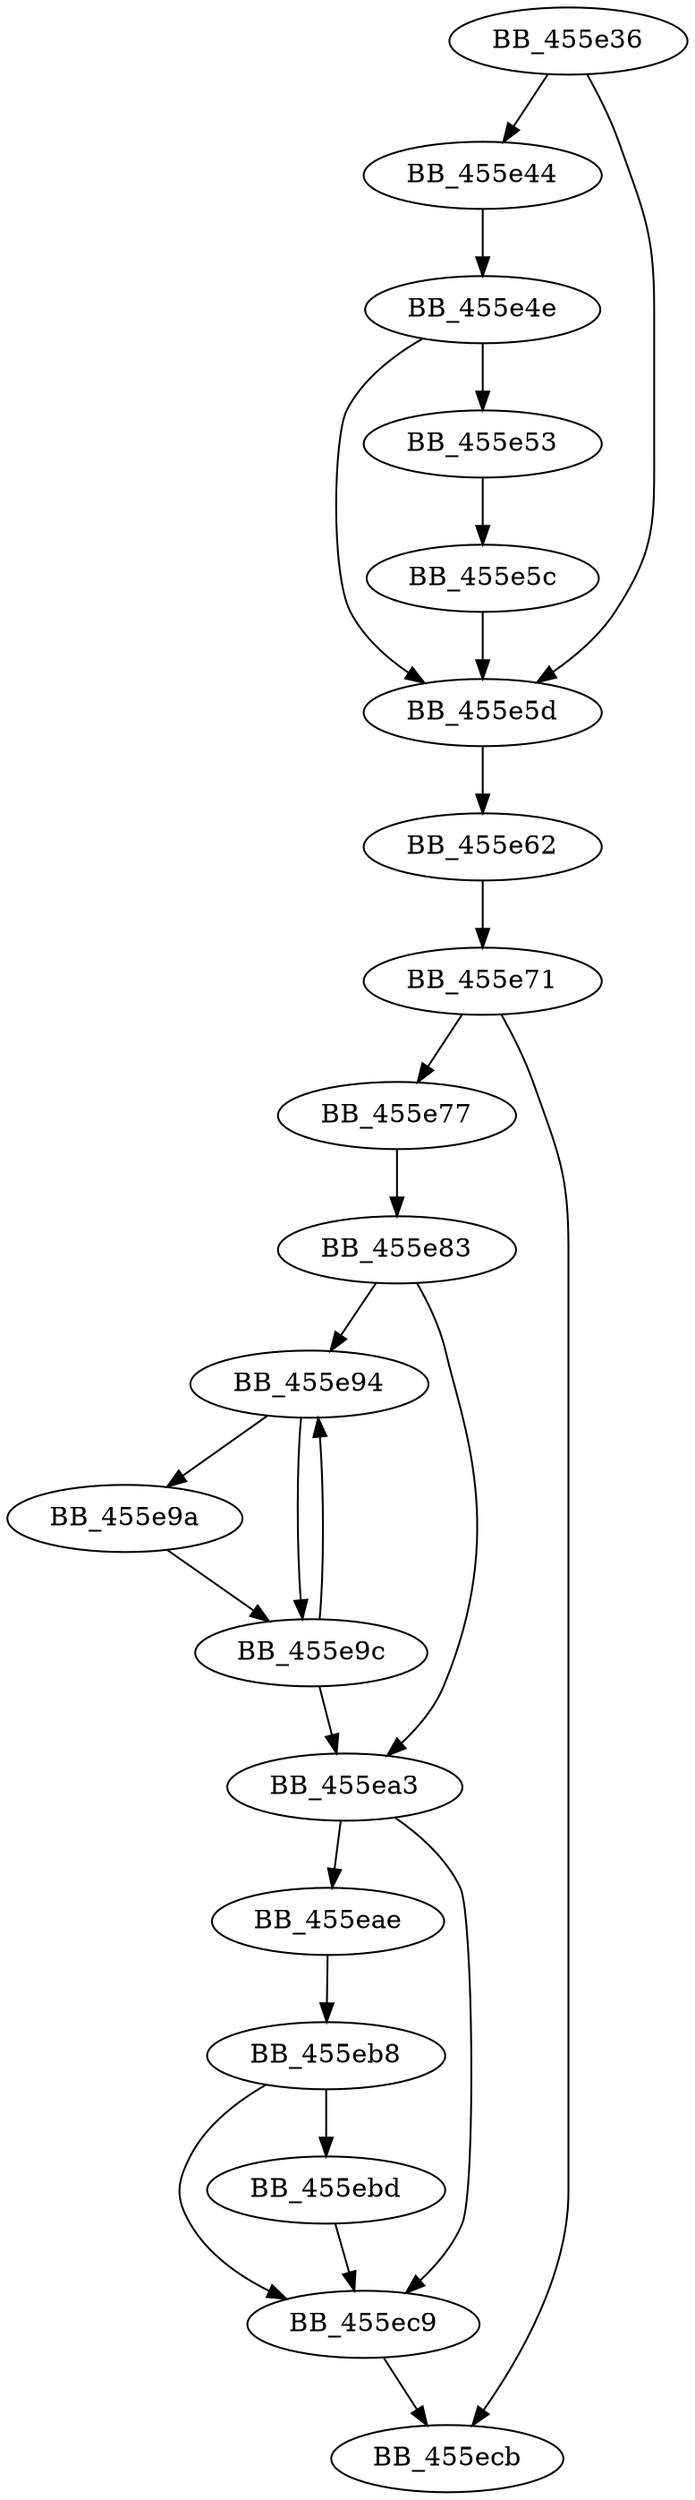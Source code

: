 DiGraph sub_455E36{
BB_455e36->BB_455e44
BB_455e36->BB_455e5d
BB_455e44->BB_455e4e
BB_455e4e->BB_455e53
BB_455e4e->BB_455e5d
BB_455e53->BB_455e5c
BB_455e5c->BB_455e5d
BB_455e5d->BB_455e62
BB_455e62->BB_455e71
BB_455e71->BB_455e77
BB_455e71->BB_455ecb
BB_455e77->BB_455e83
BB_455e83->BB_455e94
BB_455e83->BB_455ea3
BB_455e94->BB_455e9a
BB_455e94->BB_455e9c
BB_455e9a->BB_455e9c
BB_455e9c->BB_455e94
BB_455e9c->BB_455ea3
BB_455ea3->BB_455eae
BB_455ea3->BB_455ec9
BB_455eae->BB_455eb8
BB_455eb8->BB_455ebd
BB_455eb8->BB_455ec9
BB_455ebd->BB_455ec9
BB_455ec9->BB_455ecb
}
